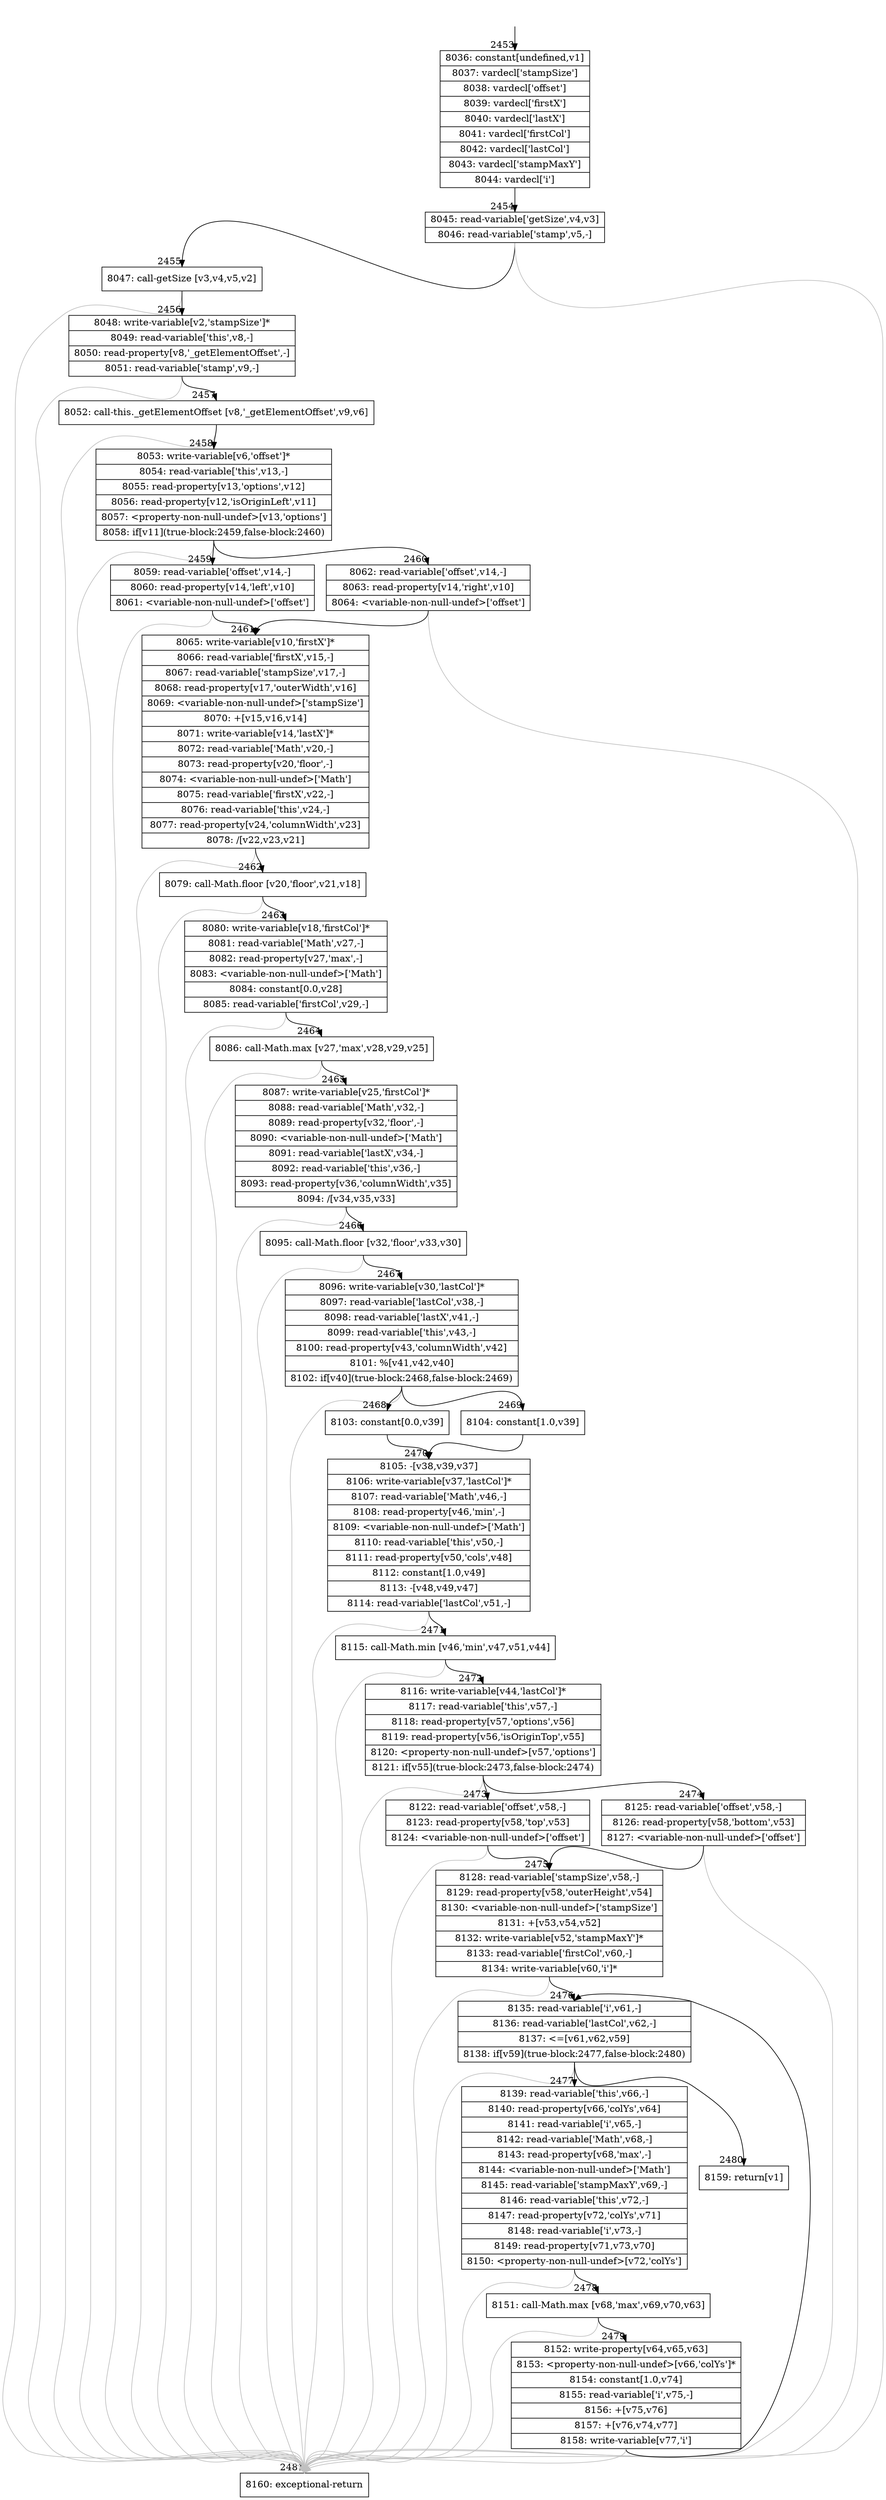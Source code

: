 digraph {
rankdir="TD"
BB_entry225[shape=none,label=""];
BB_entry225 -> BB2453 [tailport=s, headport=n, headlabel="    2453"]
BB2453 [shape=record label="{8036: constant[undefined,v1]|8037: vardecl['stampSize']|8038: vardecl['offset']|8039: vardecl['firstX']|8040: vardecl['lastX']|8041: vardecl['firstCol']|8042: vardecl['lastCol']|8043: vardecl['stampMaxY']|8044: vardecl['i']}" ] 
BB2453 -> BB2454 [tailport=s, headport=n, headlabel="      2454"]
BB2454 [shape=record label="{8045: read-variable['getSize',v4,v3]|8046: read-variable['stamp',v5,-]}" ] 
BB2454 -> BB2455 [tailport=s, headport=n, headlabel="      2455"]
BB2454 -> BB2481 [tailport=s, headport=n, color=gray, headlabel="      2481"]
BB2455 [shape=record label="{8047: call-getSize [v3,v4,v5,v2]}" ] 
BB2455 -> BB2456 [tailport=s, headport=n, headlabel="      2456"]
BB2455 -> BB2481 [tailport=s, headport=n, color=gray]
BB2456 [shape=record label="{8048: write-variable[v2,'stampSize']*|8049: read-variable['this',v8,-]|8050: read-property[v8,'_getElementOffset',-]|8051: read-variable['stamp',v9,-]}" ] 
BB2456 -> BB2457 [tailport=s, headport=n, headlabel="      2457"]
BB2456 -> BB2481 [tailport=s, headport=n, color=gray]
BB2457 [shape=record label="{8052: call-this._getElementOffset [v8,'_getElementOffset',v9,v6]}" ] 
BB2457 -> BB2458 [tailport=s, headport=n, headlabel="      2458"]
BB2457 -> BB2481 [tailport=s, headport=n, color=gray]
BB2458 [shape=record label="{8053: write-variable[v6,'offset']*|8054: read-variable['this',v13,-]|8055: read-property[v13,'options',v12]|8056: read-property[v12,'isOriginLeft',v11]|8057: \<property-non-null-undef\>[v13,'options']|8058: if[v11](true-block:2459,false-block:2460)}" ] 
BB2458 -> BB2459 [tailport=s, headport=n, headlabel="      2459"]
BB2458 -> BB2460 [tailport=s, headport=n, headlabel="      2460"]
BB2458 -> BB2481 [tailport=s, headport=n, color=gray]
BB2459 [shape=record label="{8059: read-variable['offset',v14,-]|8060: read-property[v14,'left',v10]|8061: \<variable-non-null-undef\>['offset']}" ] 
BB2459 -> BB2461 [tailport=s, headport=n, headlabel="      2461"]
BB2459 -> BB2481 [tailport=s, headport=n, color=gray]
BB2460 [shape=record label="{8062: read-variable['offset',v14,-]|8063: read-property[v14,'right',v10]|8064: \<variable-non-null-undef\>['offset']}" ] 
BB2460 -> BB2461 [tailport=s, headport=n]
BB2460 -> BB2481 [tailport=s, headport=n, color=gray]
BB2461 [shape=record label="{8065: write-variable[v10,'firstX']*|8066: read-variable['firstX',v15,-]|8067: read-variable['stampSize',v17,-]|8068: read-property[v17,'outerWidth',v16]|8069: \<variable-non-null-undef\>['stampSize']|8070: +[v15,v16,v14]|8071: write-variable[v14,'lastX']*|8072: read-variable['Math',v20,-]|8073: read-property[v20,'floor',-]|8074: \<variable-non-null-undef\>['Math']|8075: read-variable['firstX',v22,-]|8076: read-variable['this',v24,-]|8077: read-property[v24,'columnWidth',v23]|8078: /[v22,v23,v21]}" ] 
BB2461 -> BB2462 [tailport=s, headport=n, headlabel="      2462"]
BB2461 -> BB2481 [tailport=s, headport=n, color=gray]
BB2462 [shape=record label="{8079: call-Math.floor [v20,'floor',v21,v18]}" ] 
BB2462 -> BB2463 [tailport=s, headport=n, headlabel="      2463"]
BB2462 -> BB2481 [tailport=s, headport=n, color=gray]
BB2463 [shape=record label="{8080: write-variable[v18,'firstCol']*|8081: read-variable['Math',v27,-]|8082: read-property[v27,'max',-]|8083: \<variable-non-null-undef\>['Math']|8084: constant[0.0,v28]|8085: read-variable['firstCol',v29,-]}" ] 
BB2463 -> BB2464 [tailport=s, headport=n, headlabel="      2464"]
BB2463 -> BB2481 [tailport=s, headport=n, color=gray]
BB2464 [shape=record label="{8086: call-Math.max [v27,'max',v28,v29,v25]}" ] 
BB2464 -> BB2465 [tailport=s, headport=n, headlabel="      2465"]
BB2464 -> BB2481 [tailport=s, headport=n, color=gray]
BB2465 [shape=record label="{8087: write-variable[v25,'firstCol']*|8088: read-variable['Math',v32,-]|8089: read-property[v32,'floor',-]|8090: \<variable-non-null-undef\>['Math']|8091: read-variable['lastX',v34,-]|8092: read-variable['this',v36,-]|8093: read-property[v36,'columnWidth',v35]|8094: /[v34,v35,v33]}" ] 
BB2465 -> BB2466 [tailport=s, headport=n, headlabel="      2466"]
BB2465 -> BB2481 [tailport=s, headport=n, color=gray]
BB2466 [shape=record label="{8095: call-Math.floor [v32,'floor',v33,v30]}" ] 
BB2466 -> BB2467 [tailport=s, headport=n, headlabel="      2467"]
BB2466 -> BB2481 [tailport=s, headport=n, color=gray]
BB2467 [shape=record label="{8096: write-variable[v30,'lastCol']*|8097: read-variable['lastCol',v38,-]|8098: read-variable['lastX',v41,-]|8099: read-variable['this',v43,-]|8100: read-property[v43,'columnWidth',v42]|8101: %[v41,v42,v40]|8102: if[v40](true-block:2468,false-block:2469)}" ] 
BB2467 -> BB2468 [tailport=s, headport=n, headlabel="      2468"]
BB2467 -> BB2469 [tailport=s, headport=n, headlabel="      2469"]
BB2467 -> BB2481 [tailport=s, headport=n, color=gray]
BB2468 [shape=record label="{8103: constant[0.0,v39]}" ] 
BB2468 -> BB2470 [tailport=s, headport=n, headlabel="      2470"]
BB2469 [shape=record label="{8104: constant[1.0,v39]}" ] 
BB2469 -> BB2470 [tailport=s, headport=n]
BB2470 [shape=record label="{8105: -[v38,v39,v37]|8106: write-variable[v37,'lastCol']*|8107: read-variable['Math',v46,-]|8108: read-property[v46,'min',-]|8109: \<variable-non-null-undef\>['Math']|8110: read-variable['this',v50,-]|8111: read-property[v50,'cols',v48]|8112: constant[1.0,v49]|8113: -[v48,v49,v47]|8114: read-variable['lastCol',v51,-]}" ] 
BB2470 -> BB2471 [tailport=s, headport=n, headlabel="      2471"]
BB2470 -> BB2481 [tailport=s, headport=n, color=gray]
BB2471 [shape=record label="{8115: call-Math.min [v46,'min',v47,v51,v44]}" ] 
BB2471 -> BB2472 [tailport=s, headport=n, headlabel="      2472"]
BB2471 -> BB2481 [tailport=s, headport=n, color=gray]
BB2472 [shape=record label="{8116: write-variable[v44,'lastCol']*|8117: read-variable['this',v57,-]|8118: read-property[v57,'options',v56]|8119: read-property[v56,'isOriginTop',v55]|8120: \<property-non-null-undef\>[v57,'options']|8121: if[v55](true-block:2473,false-block:2474)}" ] 
BB2472 -> BB2473 [tailport=s, headport=n, headlabel="      2473"]
BB2472 -> BB2474 [tailport=s, headport=n, headlabel="      2474"]
BB2472 -> BB2481 [tailport=s, headport=n, color=gray]
BB2473 [shape=record label="{8122: read-variable['offset',v58,-]|8123: read-property[v58,'top',v53]|8124: \<variable-non-null-undef\>['offset']}" ] 
BB2473 -> BB2475 [tailport=s, headport=n, headlabel="      2475"]
BB2473 -> BB2481 [tailport=s, headport=n, color=gray]
BB2474 [shape=record label="{8125: read-variable['offset',v58,-]|8126: read-property[v58,'bottom',v53]|8127: \<variable-non-null-undef\>['offset']}" ] 
BB2474 -> BB2475 [tailport=s, headport=n]
BB2474 -> BB2481 [tailport=s, headport=n, color=gray]
BB2475 [shape=record label="{8128: read-variable['stampSize',v58,-]|8129: read-property[v58,'outerHeight',v54]|8130: \<variable-non-null-undef\>['stampSize']|8131: +[v53,v54,v52]|8132: write-variable[v52,'stampMaxY']*|8133: read-variable['firstCol',v60,-]|8134: write-variable[v60,'i']*}" ] 
BB2475 -> BB2476 [tailport=s, headport=n, headlabel="      2476"]
BB2475 -> BB2481 [tailport=s, headport=n, color=gray]
BB2476 [shape=record label="{8135: read-variable['i',v61,-]|8136: read-variable['lastCol',v62,-]|8137: \<=[v61,v62,v59]|8138: if[v59](true-block:2477,false-block:2480)}" ] 
BB2476 -> BB2477 [tailport=s, headport=n, headlabel="      2477"]
BB2476 -> BB2480 [tailport=s, headport=n, headlabel="      2480"]
BB2476 -> BB2481 [tailport=s, headport=n, color=gray]
BB2477 [shape=record label="{8139: read-variable['this',v66,-]|8140: read-property[v66,'colYs',v64]|8141: read-variable['i',v65,-]|8142: read-variable['Math',v68,-]|8143: read-property[v68,'max',-]|8144: \<variable-non-null-undef\>['Math']|8145: read-variable['stampMaxY',v69,-]|8146: read-variable['this',v72,-]|8147: read-property[v72,'colYs',v71]|8148: read-variable['i',v73,-]|8149: read-property[v71,v73,v70]|8150: \<property-non-null-undef\>[v72,'colYs']}" ] 
BB2477 -> BB2478 [tailport=s, headport=n, headlabel="      2478"]
BB2477 -> BB2481 [tailport=s, headport=n, color=gray]
BB2478 [shape=record label="{8151: call-Math.max [v68,'max',v69,v70,v63]}" ] 
BB2478 -> BB2479 [tailport=s, headport=n, headlabel="      2479"]
BB2478 -> BB2481 [tailport=s, headport=n, color=gray]
BB2479 [shape=record label="{8152: write-property[v64,v65,v63]|8153: \<property-non-null-undef\>[v66,'colYs']*|8154: constant[1.0,v74]|8155: read-variable['i',v75,-]|8156: +[v75,v76]|8157: +[v76,v74,v77]|8158: write-variable[v77,'i']}" ] 
BB2479 -> BB2476 [tailport=s, headport=n]
BB2479 -> BB2481 [tailport=s, headport=n, color=gray]
BB2480 [shape=record label="{8159: return[v1]}" ] 
BB2481 [shape=record label="{8160: exceptional-return}" ] 
//#$~ 3389
}
